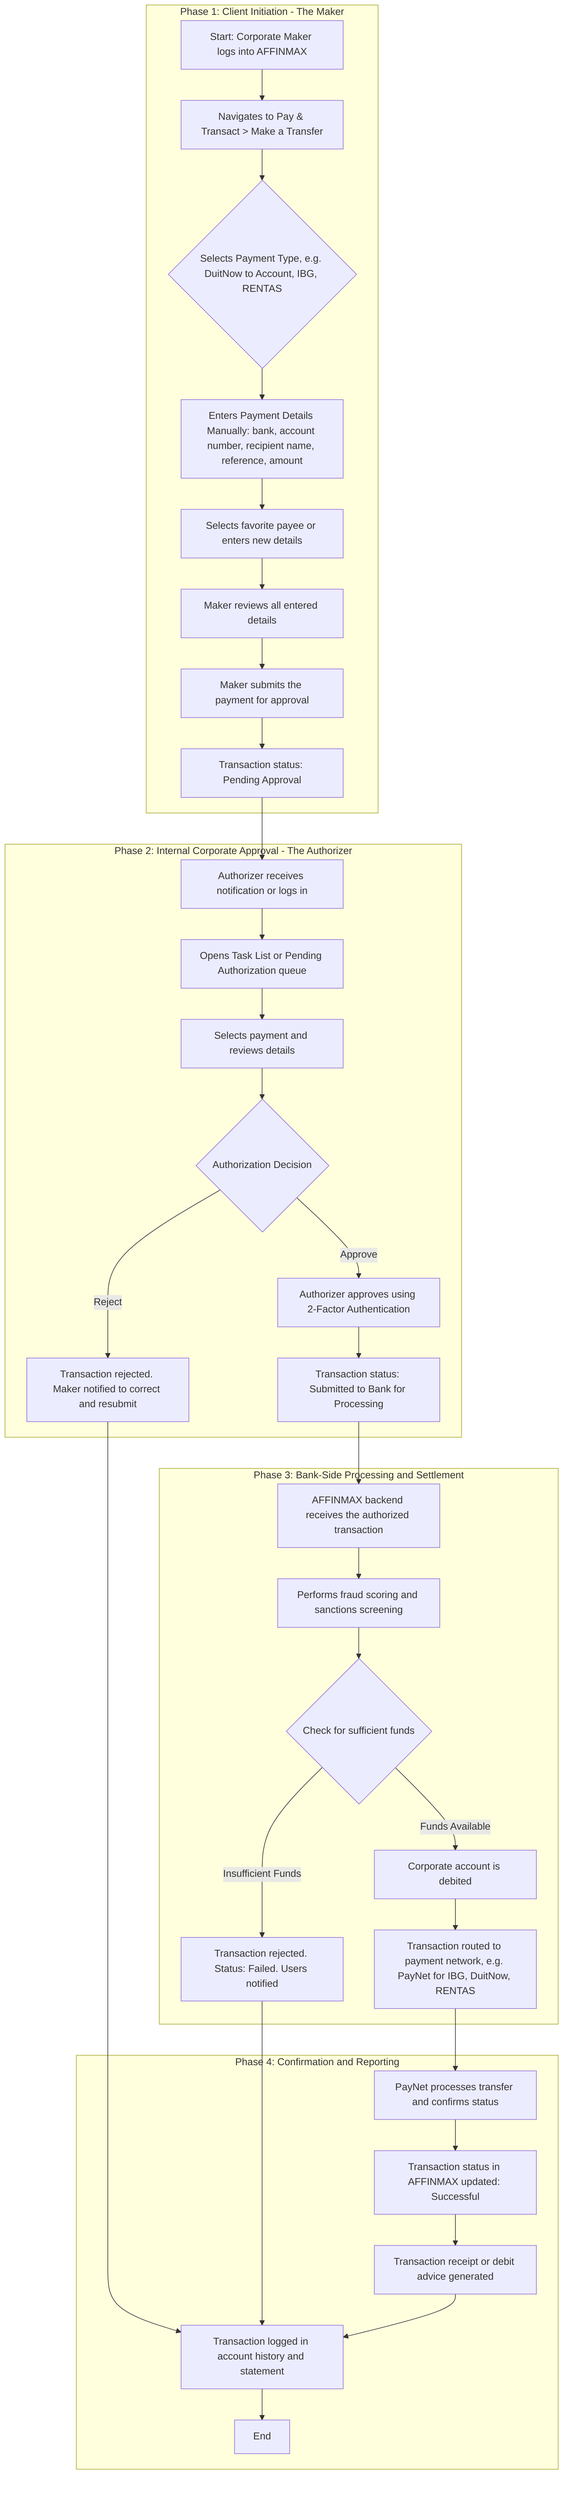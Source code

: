 graph TD
    subgraph "Phase 1: Client Initiation - The Maker"
        A[Start: Corporate Maker logs into AFFINMAX] --> B[Navigates to Pay & Transact > Make a Transfer]
        B --> C{Selects Payment Type, e.g. DuitNow to Account, IBG, RENTAS}
        C --> D[Enters Payment Details Manually: bank, account number, recipient name, reference, amount]
        D --> E[Selects favorite payee or enters new details]
        E --> F[Maker reviews all entered details]
        F --> G[Maker submits the payment for approval]
        G --> H[Transaction status: Pending Approval]
    end

    subgraph "Phase 2: Internal Corporate Approval - The Authorizer"
        H --> I[Authorizer receives notification or logs in]
        I --> J[Opens Task List or Pending Authorization queue]
        J --> K[Selects payment and reviews details]
        K --> L{Authorization Decision}
        L -- Reject --> M[Transaction rejected. Maker notified to correct and resubmit]
        L -- Approve --> N[Authorizer approves using 2-Factor Authentication]
        N --> O[Transaction status: Submitted to Bank for Processing]
    end

    subgraph "Phase 3: Bank-Side Processing and Settlement"
        O --> P[AFFINMAX backend receives the authorized transaction]
        P --> Q[Performs fraud scoring and sanctions screening]
        Q --> R{Check for sufficient funds}
        R -- Insufficient Funds --> S[Transaction rejected. Status: Failed. Users notified]
        R -- Funds Available --> T[Corporate account is debited]
        T --> U[Transaction routed to payment network, e.g. PayNet for IBG, DuitNow, RENTAS]
    end

    subgraph "Phase 4: Confirmation and Reporting"
        U --> V[PayNet processes transfer and confirms status]
        V --> W[Transaction status in AFFINMAX updated: Successful]
        W --> X[Transaction receipt or debit advice generated]
        X --> Y[Transaction logged in account history and statement]
        Y --> END[End]
        M --> Y
        S --> Y
    end